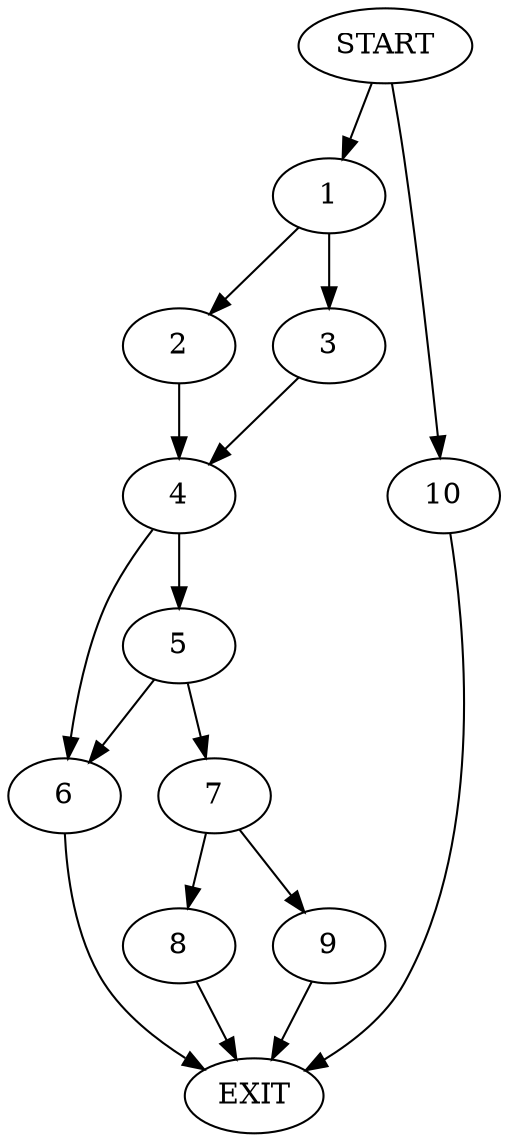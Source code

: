 digraph {
0 [label="START"]
11 [label="EXIT"]
0 -> 1
1 -> 2
1 -> 3
3 -> 4
2 -> 4
4 -> 5
4 -> 6
5 -> 7
5 -> 6
6 -> 11
7 -> 8
7 -> 9
9 -> 11
8 -> 11
0 -> 10
10 -> 11
}
